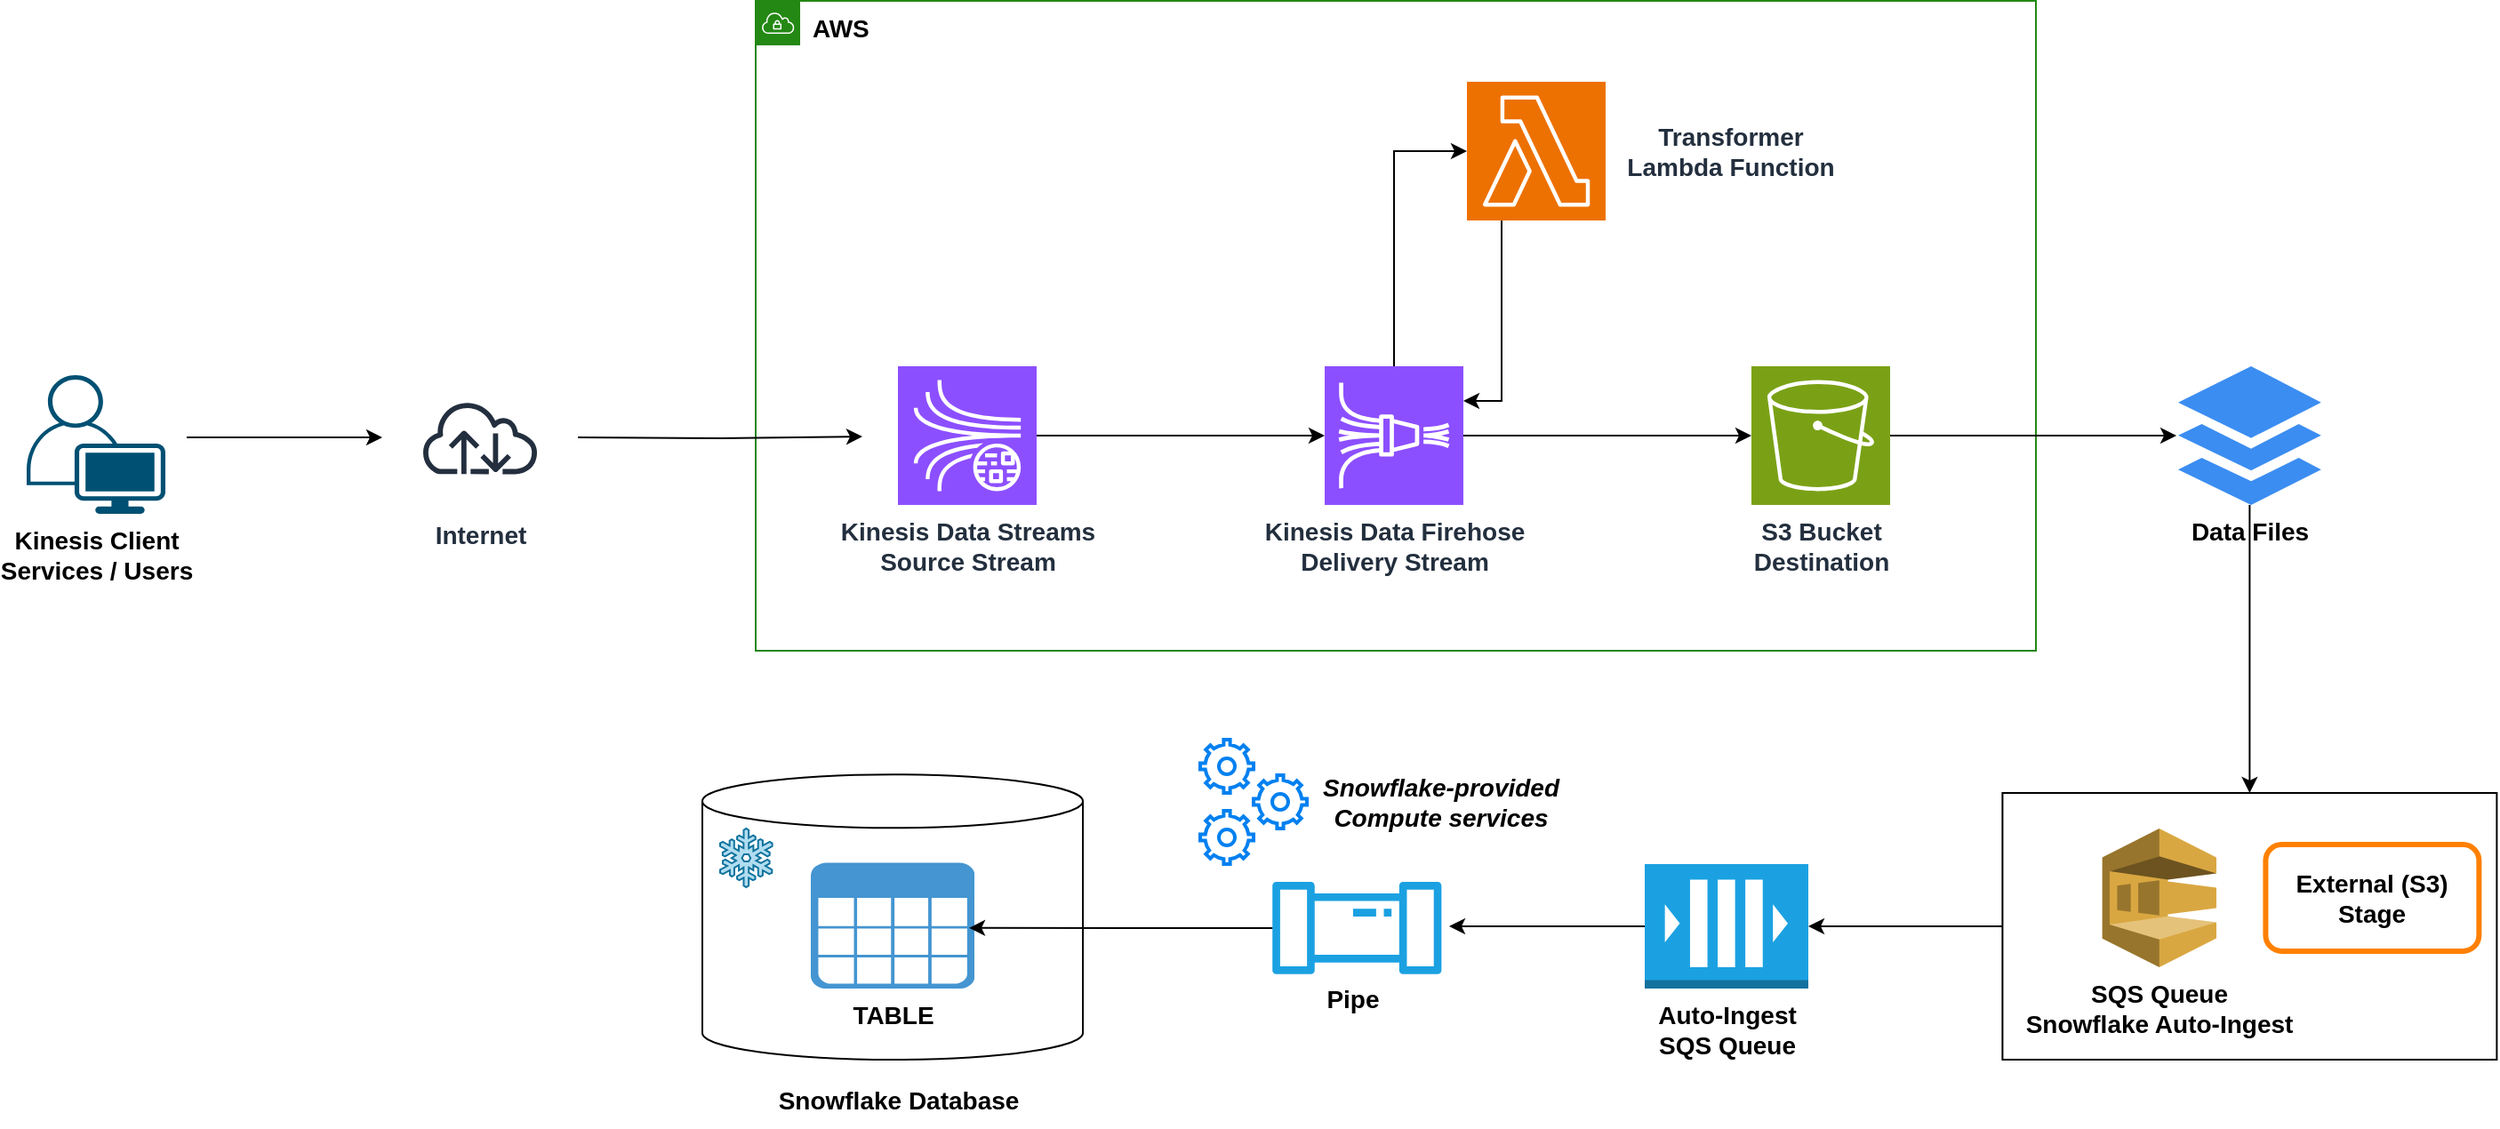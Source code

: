 <mxfile version="22.1.21" type="device">
  <diagram name="Page-1" id="qx0IvHgsozzOk11SNXmm">
    <mxGraphModel dx="1804" dy="674" grid="1" gridSize="10" guides="1" tooltips="1" connect="1" arrows="1" fold="1" page="1" pageScale="1" pageWidth="850" pageHeight="1100" math="0" shadow="0">
      <root>
        <mxCell id="0" />
        <mxCell id="1" parent="0" />
        <mxCell id="EkMg7Vydy6tQy5GRnnDm-25" value="" style="shape=cylinder3;whiteSpace=wrap;html=1;boundedLbl=1;backgroundOutline=1;size=15;" vertex="1" parent="1">
          <mxGeometry x="130" y="1029.6" width="214" height="160.4" as="geometry" />
        </mxCell>
        <mxCell id="EkMg7Vydy6tQy5GRnnDm-15" value="" style="rounded=0;whiteSpace=wrap;html=1;strokeWidth=1;" vertex="1" parent="1">
          <mxGeometry x="861.2" y="1040" width="278" height="150" as="geometry" />
        </mxCell>
        <mxCell id="EkMg7Vydy6tQy5GRnnDm-11" value="&lt;font style=&quot;font-size: 14px;&quot;&gt;AWS&lt;/font&gt;" style="points=[[0,0],[0.25,0],[0.5,0],[0.75,0],[1,0],[1,0.25],[1,0.5],[1,0.75],[1,1],[0.75,1],[0.5,1],[0.25,1],[0,1],[0,0.75],[0,0.5],[0,0.25]];outlineConnect=0;gradientColor=none;html=1;whiteSpace=wrap;fontSize=12;fontStyle=1;shape=mxgraph.aws4.group;grIcon=mxgraph.aws4.group_vpc;strokeColor=#248814;fillColor=none;verticalAlign=top;align=left;spacingLeft=30;dashed=0;" vertex="1" parent="1">
          <mxGeometry x="160" y="594.5" width="720" height="365.5" as="geometry" />
        </mxCell>
        <mxCell id="EkMg7Vydy6tQy5GRnnDm-34" style="edgeStyle=orthogonalEdgeStyle;rounded=0;orthogonalLoop=1;jettySize=auto;html=1;" edge="1" parent="1" source="EkMg7Vydy6tQy5GRnnDm-1" target="EkMg7Vydy6tQy5GRnnDm-4">
          <mxGeometry relative="1" as="geometry" />
        </mxCell>
        <mxCell id="EkMg7Vydy6tQy5GRnnDm-1" value="&lt;b&gt;&lt;font style=&quot;font-size: 14px;&quot;&gt;Kinesis Data Firehose&lt;br&gt;Delivery Stream&lt;br&gt;&lt;/font&gt;&lt;/b&gt;" style="sketch=0;points=[[0,0,0],[0.25,0,0],[0.5,0,0],[0.75,0,0],[1,0,0],[0,1,0],[0.25,1,0],[0.5,1,0],[0.75,1,0],[1,1,0],[0,0.25,0],[0,0.5,0],[0,0.75,0],[1,0.25,0],[1,0.5,0],[1,0.75,0]];outlineConnect=0;fontColor=#232F3E;fillColor=#8C4FFF;strokeColor=#ffffff;dashed=0;verticalLabelPosition=bottom;verticalAlign=top;align=center;html=1;fontSize=12;fontStyle=0;aspect=fixed;shape=mxgraph.aws4.resourceIcon;resIcon=mxgraph.aws4.kinesis_data_firehose;" vertex="1" parent="1">
          <mxGeometry x="480" y="800" width="78" height="78" as="geometry" />
        </mxCell>
        <mxCell id="EkMg7Vydy6tQy5GRnnDm-32" style="edgeStyle=orthogonalEdgeStyle;rounded=0;orthogonalLoop=1;jettySize=auto;html=1;exitX=1;exitY=0.5;exitDx=0;exitDy=0;exitPerimeter=0;" edge="1" parent="1" source="EkMg7Vydy6tQy5GRnnDm-2" target="EkMg7Vydy6tQy5GRnnDm-1">
          <mxGeometry relative="1" as="geometry" />
        </mxCell>
        <mxCell id="EkMg7Vydy6tQy5GRnnDm-2" value="&lt;font style=&quot;font-size: 14px;&quot;&gt;&lt;b&gt;Kinesis Data Streams&lt;br&gt;Source Stream&lt;br&gt;&lt;/b&gt;&lt;/font&gt;" style="sketch=0;points=[[0,0,0],[0.25,0,0],[0.5,0,0],[0.75,0,0],[1,0,0],[0,1,0],[0.25,1,0],[0.5,1,0],[0.75,1,0],[1,1,0],[0,0.25,0],[0,0.5,0],[0,0.75,0],[1,0.25,0],[1,0.5,0],[1,0.75,0]];outlineConnect=0;fontColor=#232F3E;fillColor=#8C4FFF;strokeColor=#ffffff;dashed=0;verticalLabelPosition=bottom;verticalAlign=top;align=center;html=1;fontSize=12;fontStyle=0;aspect=fixed;shape=mxgraph.aws4.resourceIcon;resIcon=mxgraph.aws4.kinesis_data_streams;" vertex="1" parent="1">
          <mxGeometry x="240" y="800" width="78" height="78" as="geometry" />
        </mxCell>
        <mxCell id="EkMg7Vydy6tQy5GRnnDm-3" value="" style="sketch=0;points=[[0,0,0],[0.25,0,0],[0.5,0,0],[0.75,0,0],[1,0,0],[0,1,0],[0.25,1,0],[0.5,1,0],[0.75,1,0],[1,1,0],[0,0.25,0],[0,0.5,0],[0,0.75,0],[1,0.25,0],[1,0.5,0],[1,0.75,0]];outlineConnect=0;fontColor=#232F3E;fillColor=#ED7100;strokeColor=#ffffff;dashed=0;verticalLabelPosition=bottom;verticalAlign=top;align=center;html=1;fontSize=12;fontStyle=0;aspect=fixed;shape=mxgraph.aws4.resourceIcon;resIcon=mxgraph.aws4.lambda;" vertex="1" parent="1">
          <mxGeometry x="560" y="640" width="78" height="78" as="geometry" />
        </mxCell>
        <mxCell id="EkMg7Vydy6tQy5GRnnDm-4" value="&lt;font style=&quot;font-size: 14px;&quot;&gt;&lt;b&gt;S3 Bucket&lt;br&gt;Destination&lt;/b&gt;&lt;/font&gt;" style="sketch=0;points=[[0,0,0],[0.25,0,0],[0.5,0,0],[0.75,0,0],[1,0,0],[0,1,0],[0.25,1,0],[0.5,1,0],[0.75,1,0],[1,1,0],[0,0.25,0],[0,0.5,0],[0,0.75,0],[1,0.25,0],[1,0.5,0],[1,0.75,0]];outlineConnect=0;fontColor=#232F3E;fillColor=#7AA116;strokeColor=#ffffff;dashed=0;verticalLabelPosition=bottom;verticalAlign=top;align=center;html=1;fontSize=12;fontStyle=0;aspect=fixed;shape=mxgraph.aws4.resourceIcon;resIcon=mxgraph.aws4.s3;" vertex="1" parent="1">
          <mxGeometry x="720" y="800" width="78" height="78" as="geometry" />
        </mxCell>
        <mxCell id="EkMg7Vydy6tQy5GRnnDm-5" value="&lt;b&gt;&lt;font style=&quot;font-size: 14px;&quot;&gt;SQS Queue&lt;br&gt;&lt;/font&gt;&lt;/b&gt;&lt;b style=&quot;border-color: var(--border-color);&quot;&gt;&lt;font style=&quot;border-color: var(--border-color); font-size: 14px;&quot;&gt;Snowflake Auto-Ingest&lt;/font&gt;&lt;/b&gt;&lt;b&gt;&lt;font style=&quot;font-size: 14px;&quot;&gt;&lt;br&gt;&lt;/font&gt;&lt;/b&gt;" style="outlineConnect=0;dashed=0;verticalLabelPosition=bottom;verticalAlign=top;align=center;html=1;shape=mxgraph.aws3.sqs;fillColor=#D9A741;gradientColor=none;" vertex="1" parent="1">
          <mxGeometry x="917.33" y="1060" width="64.16" height="78" as="geometry" />
        </mxCell>
        <mxCell id="EkMg7Vydy6tQy5GRnnDm-9" value="&lt;b&gt;&lt;font style=&quot;font-size: 14px;&quot;&gt;TABLE&lt;/font&gt;&lt;/b&gt;" style="shadow=0;dashed=0;html=1;strokeColor=none;fillColor=#4495D1;labelPosition=center;verticalLabelPosition=bottom;verticalAlign=top;align=center;outlineConnect=0;shape=mxgraph.veeam.table;" vertex="1" parent="1">
          <mxGeometry x="191" y="1079.2" width="92" height="70.8" as="geometry" />
        </mxCell>
        <mxCell id="EkMg7Vydy6tQy5GRnnDm-29" style="edgeStyle=orthogonalEdgeStyle;rounded=0;orthogonalLoop=1;jettySize=auto;html=1;" edge="1" parent="1">
          <mxGeometry relative="1" as="geometry">
            <mxPoint x="-50" y="840" as="targetPoint" />
            <mxPoint x="-160" y="840" as="sourcePoint" />
          </mxGeometry>
        </mxCell>
        <mxCell id="EkMg7Vydy6tQy5GRnnDm-10" value="&lt;font style=&quot;font-size: 14px;&quot;&gt;&lt;b&gt;Kinesis Client&lt;br&gt;Services / Users&lt;/b&gt;&lt;/font&gt;" style="points=[[0.35,0,0],[0.98,0.51,0],[1,0.71,0],[0.67,1,0],[0,0.795,0],[0,0.65,0]];verticalLabelPosition=bottom;sketch=0;html=1;verticalAlign=top;aspect=fixed;align=center;pointerEvents=1;shape=mxgraph.cisco19.user;fillColor=#005073;strokeColor=none;" vertex="1" parent="1">
          <mxGeometry x="-250" y="805" width="78" height="78" as="geometry" />
        </mxCell>
        <mxCell id="EkMg7Vydy6tQy5GRnnDm-31" style="edgeStyle=orthogonalEdgeStyle;rounded=0;orthogonalLoop=1;jettySize=auto;html=1;" edge="1" parent="1">
          <mxGeometry relative="1" as="geometry">
            <mxPoint x="220" y="839.5" as="targetPoint" />
            <mxPoint x="60" y="840" as="sourcePoint" />
          </mxGeometry>
        </mxCell>
        <mxCell id="EkMg7Vydy6tQy5GRnnDm-12" value="&lt;b&gt;&lt;font style=&quot;font-size: 14px;&quot;&gt;Internet&lt;/font&gt;&lt;/b&gt;" style="sketch=0;outlineConnect=0;fontColor=#232F3E;gradientColor=none;strokeColor=#232F3E;fillColor=#ffffff;dashed=0;verticalLabelPosition=bottom;verticalAlign=top;align=center;html=1;fontSize=12;fontStyle=0;aspect=fixed;shape=mxgraph.aws4.resourceIcon;resIcon=mxgraph.aws4.internet;" vertex="1" parent="1">
          <mxGeometry x="-35" y="800" width="80" height="80" as="geometry" />
        </mxCell>
        <mxCell id="EkMg7Vydy6tQy5GRnnDm-36" style="edgeStyle=orthogonalEdgeStyle;rounded=0;orthogonalLoop=1;jettySize=auto;html=1;entryX=0.5;entryY=0;entryDx=0;entryDy=0;" edge="1" parent="1" source="EkMg7Vydy6tQy5GRnnDm-13" target="EkMg7Vydy6tQy5GRnnDm-15">
          <mxGeometry relative="1" as="geometry" />
        </mxCell>
        <mxCell id="EkMg7Vydy6tQy5GRnnDm-13" value="&lt;b&gt;&lt;font style=&quot;font-size: 14px;&quot;&gt;Data Files&lt;/font&gt;&lt;/b&gt;" style="sketch=0;html=1;aspect=fixed;strokeColor=none;shadow=0;fillColor=#3B8DF1;verticalAlign=top;labelPosition=center;verticalLabelPosition=bottom;shape=mxgraph.gcp2.files" vertex="1" parent="1">
          <mxGeometry x="960" y="800" width="80.41" height="78" as="geometry" />
        </mxCell>
        <mxCell id="EkMg7Vydy6tQy5GRnnDm-14" value="&lt;b&gt;&lt;font style=&quot;font-size: 14px;&quot;&gt;External (S3)&lt;br&gt;Stage&lt;/font&gt;&lt;/b&gt;" style="rounded=1;whiteSpace=wrap;html=1;strokeColor=#FF8000;strokeWidth=3;" vertex="1" parent="1">
          <mxGeometry x="1009.2" y="1069" width="120" height="60" as="geometry" />
        </mxCell>
        <mxCell id="EkMg7Vydy6tQy5GRnnDm-38" style="edgeStyle=orthogonalEdgeStyle;rounded=0;orthogonalLoop=1;jettySize=auto;html=1;exitX=0;exitY=0.5;exitDx=0;exitDy=0;exitPerimeter=0;" edge="1" parent="1" source="EkMg7Vydy6tQy5GRnnDm-16">
          <mxGeometry relative="1" as="geometry">
            <mxPoint x="550" y="1115" as="targetPoint" />
          </mxGeometry>
        </mxCell>
        <mxCell id="EkMg7Vydy6tQy5GRnnDm-16" value="&lt;b&gt;&lt;font color=&quot;#000000&quot; style=&quot;font-size: 14px;&quot;&gt;Auto-Ingest &lt;br&gt;SQS Queue&lt;/font&gt;&lt;/b&gt;" style="outlineConnect=0;dashed=0;verticalLabelPosition=bottom;verticalAlign=top;align=center;html=1;shape=mxgraph.aws3.queue;fillColor=#1ba1e2;fontColor=#ffffff;strokeColor=#006EAF;" vertex="1" parent="1">
          <mxGeometry x="660" y="1080" width="92" height="70" as="geometry" />
        </mxCell>
        <mxCell id="EkMg7Vydy6tQy5GRnnDm-18" value="" style="group" vertex="1" connectable="0" parent="1">
          <mxGeometry x="450" y="1090" width="96.296" height="80" as="geometry" />
        </mxCell>
        <mxCell id="EkMg7Vydy6tQy5GRnnDm-6" value="" style="sketch=0;outlineConnect=0;fillColor=#1ba1e2;strokeColor=#006EAF;dashed=0;verticalLabelPosition=bottom;verticalAlign=top;align=center;html=1;fontSize=12;fontStyle=0;aspect=fixed;pointerEvents=1;shape=mxgraph.aws4.iot_analytics_pipeline;fontColor=#ffffff;" vertex="1" parent="EkMg7Vydy6tQy5GRnnDm-18">
          <mxGeometry width="96.296" height="51.852" as="geometry" />
        </mxCell>
        <mxCell id="EkMg7Vydy6tQy5GRnnDm-7" value="&lt;b&gt;&lt;font style=&quot;font-size: 14px;&quot;&gt;Pipe&lt;/font&gt;&lt;/b&gt;" style="text;html=1;strokeColor=none;fillColor=none;align=center;verticalAlign=middle;whiteSpace=wrap;rounded=0;" vertex="1" parent="EkMg7Vydy6tQy5GRnnDm-18">
          <mxGeometry x="11.54" y="52.87" width="68.46" height="27.13" as="geometry" />
        </mxCell>
        <mxCell id="EkMg7Vydy6tQy5GRnnDm-24" value="" style="group" vertex="1" connectable="0" parent="1">
          <mxGeometry x="410" y="1010" width="215" height="70" as="geometry" />
        </mxCell>
        <mxCell id="EkMg7Vydy6tQy5GRnnDm-19" value="" style="html=1;verticalLabelPosition=bottom;align=center;labelBackgroundColor=#ffffff;verticalAlign=top;strokeWidth=2;strokeColor=#0080F0;shadow=0;dashed=0;shape=mxgraph.ios7.icons.settings;" vertex="1" parent="EkMg7Vydy6tQy5GRnnDm-24">
          <mxGeometry width="30" height="30" as="geometry" />
        </mxCell>
        <mxCell id="EkMg7Vydy6tQy5GRnnDm-20" value="" style="html=1;verticalLabelPosition=bottom;align=center;labelBackgroundColor=#ffffff;verticalAlign=top;strokeWidth=2;strokeColor=#0080F0;shadow=0;dashed=0;shape=mxgraph.ios7.icons.settings;" vertex="1" parent="EkMg7Vydy6tQy5GRnnDm-24">
          <mxGeometry x="30" y="20" width="30" height="30" as="geometry" />
        </mxCell>
        <mxCell id="EkMg7Vydy6tQy5GRnnDm-21" value="" style="html=1;verticalLabelPosition=bottom;align=center;labelBackgroundColor=#ffffff;verticalAlign=top;strokeWidth=2;strokeColor=#0080F0;shadow=0;dashed=0;shape=mxgraph.ios7.icons.settings;" vertex="1" parent="EkMg7Vydy6tQy5GRnnDm-24">
          <mxGeometry y="40" width="30" height="30" as="geometry" />
        </mxCell>
        <mxCell id="EkMg7Vydy6tQy5GRnnDm-22" value="&lt;font style=&quot;font-size: 14px;&quot;&gt;&lt;b&gt;&lt;i&gt;Snowflake-provided&lt;br&gt;Compute services&lt;/i&gt;&lt;/b&gt;&lt;/font&gt;" style="text;html=1;align=center;verticalAlign=middle;resizable=0;points=[];autosize=1;strokeColor=none;fillColor=none;" vertex="1" parent="EkMg7Vydy6tQy5GRnnDm-24">
          <mxGeometry x="55" y="10" width="160" height="50" as="geometry" />
        </mxCell>
        <mxCell id="EkMg7Vydy6tQy5GRnnDm-26" value="" style="shape=mxgraph.signs.nature.snowflake;html=1;pointerEvents=1;fillColor=#b1ddf0;strokeColor=#10739e;verticalLabelPosition=bottom;verticalAlign=top;align=center;" vertex="1" parent="1">
          <mxGeometry x="140" y="1060" width="29.3" height="33" as="geometry" />
        </mxCell>
        <mxCell id="EkMg7Vydy6tQy5GRnnDm-28" value="&lt;font style=&quot;font-size: 14px;&quot;&gt;&lt;b&gt;Snowflake Database&lt;/b&gt;&lt;/font&gt;" style="text;html=1;align=center;verticalAlign=middle;resizable=0;points=[];autosize=1;strokeColor=none;fillColor=none;" vertex="1" parent="1">
          <mxGeometry x="160" y="1198" width="160" height="30" as="geometry" />
        </mxCell>
        <mxCell id="EkMg7Vydy6tQy5GRnnDm-35" style="edgeStyle=orthogonalEdgeStyle;rounded=0;orthogonalLoop=1;jettySize=auto;html=1;entryX=-0.012;entryY=0.5;entryDx=0;entryDy=0;entryPerimeter=0;" edge="1" parent="1" source="EkMg7Vydy6tQy5GRnnDm-4" target="EkMg7Vydy6tQy5GRnnDm-13">
          <mxGeometry relative="1" as="geometry" />
        </mxCell>
        <mxCell id="EkMg7Vydy6tQy5GRnnDm-37" style="edgeStyle=orthogonalEdgeStyle;rounded=0;orthogonalLoop=1;jettySize=auto;html=1;exitX=0;exitY=0.5;exitDx=0;exitDy=0;entryX=1;entryY=0.5;entryDx=0;entryDy=0;entryPerimeter=0;" edge="1" parent="1" source="EkMg7Vydy6tQy5GRnnDm-15" target="EkMg7Vydy6tQy5GRnnDm-16">
          <mxGeometry relative="1" as="geometry" />
        </mxCell>
        <mxCell id="EkMg7Vydy6tQy5GRnnDm-39" style="edgeStyle=orthogonalEdgeStyle;rounded=0;orthogonalLoop=1;jettySize=auto;html=1;entryX=0.701;entryY=0.538;entryDx=0;entryDy=0;entryPerimeter=0;" edge="1" parent="1" source="EkMg7Vydy6tQy5GRnnDm-6" target="EkMg7Vydy6tQy5GRnnDm-25">
          <mxGeometry relative="1" as="geometry" />
        </mxCell>
        <mxCell id="EkMg7Vydy6tQy5GRnnDm-40" style="edgeStyle=orthogonalEdgeStyle;rounded=0;orthogonalLoop=1;jettySize=auto;html=1;exitX=0.5;exitY=0;exitDx=0;exitDy=0;exitPerimeter=0;entryX=0;entryY=0.5;entryDx=0;entryDy=0;entryPerimeter=0;" edge="1" parent="1" source="EkMg7Vydy6tQy5GRnnDm-1" target="EkMg7Vydy6tQy5GRnnDm-3">
          <mxGeometry relative="1" as="geometry" />
        </mxCell>
        <mxCell id="EkMg7Vydy6tQy5GRnnDm-41" value="&lt;b style=&quot;border-color: var(--border-color); color: rgb(35, 47, 62);&quot;&gt;&lt;font style=&quot;border-color: var(--border-color); font-size: 14px;&quot;&gt;Transformer&lt;br style=&quot;border-color: var(--border-color);&quot;&gt;Lambda Function&lt;/font&gt;&lt;/b&gt;" style="text;html=1;align=center;verticalAlign=middle;resizable=0;points=[];autosize=1;strokeColor=none;fillColor=none;" vertex="1" parent="1">
          <mxGeometry x="638" y="654" width="140" height="50" as="geometry" />
        </mxCell>
        <mxCell id="EkMg7Vydy6tQy5GRnnDm-43" style="edgeStyle=orthogonalEdgeStyle;rounded=0;orthogonalLoop=1;jettySize=auto;html=1;entryX=1;entryY=0.25;entryDx=0;entryDy=0;entryPerimeter=0;exitX=0.25;exitY=1;exitDx=0;exitDy=0;exitPerimeter=0;" edge="1" parent="1" source="EkMg7Vydy6tQy5GRnnDm-3" target="EkMg7Vydy6tQy5GRnnDm-1">
          <mxGeometry relative="1" as="geometry" />
        </mxCell>
      </root>
    </mxGraphModel>
  </diagram>
</mxfile>
